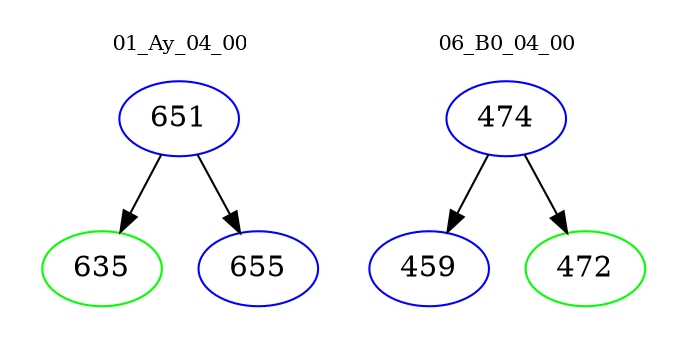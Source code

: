 digraph{
subgraph cluster_0 {
color = white
label = "01_Ay_04_00";
fontsize=10;
T0_651 [label="651", color="blue"]
T0_651 -> T0_635 [color="black"]
T0_635 [label="635", color="green"]
T0_651 -> T0_655 [color="black"]
T0_655 [label="655", color="blue"]
}
subgraph cluster_1 {
color = white
label = "06_B0_04_00";
fontsize=10;
T1_474 [label="474", color="blue"]
T1_474 -> T1_459 [color="black"]
T1_459 [label="459", color="blue"]
T1_474 -> T1_472 [color="black"]
T1_472 [label="472", color="green"]
}
}
